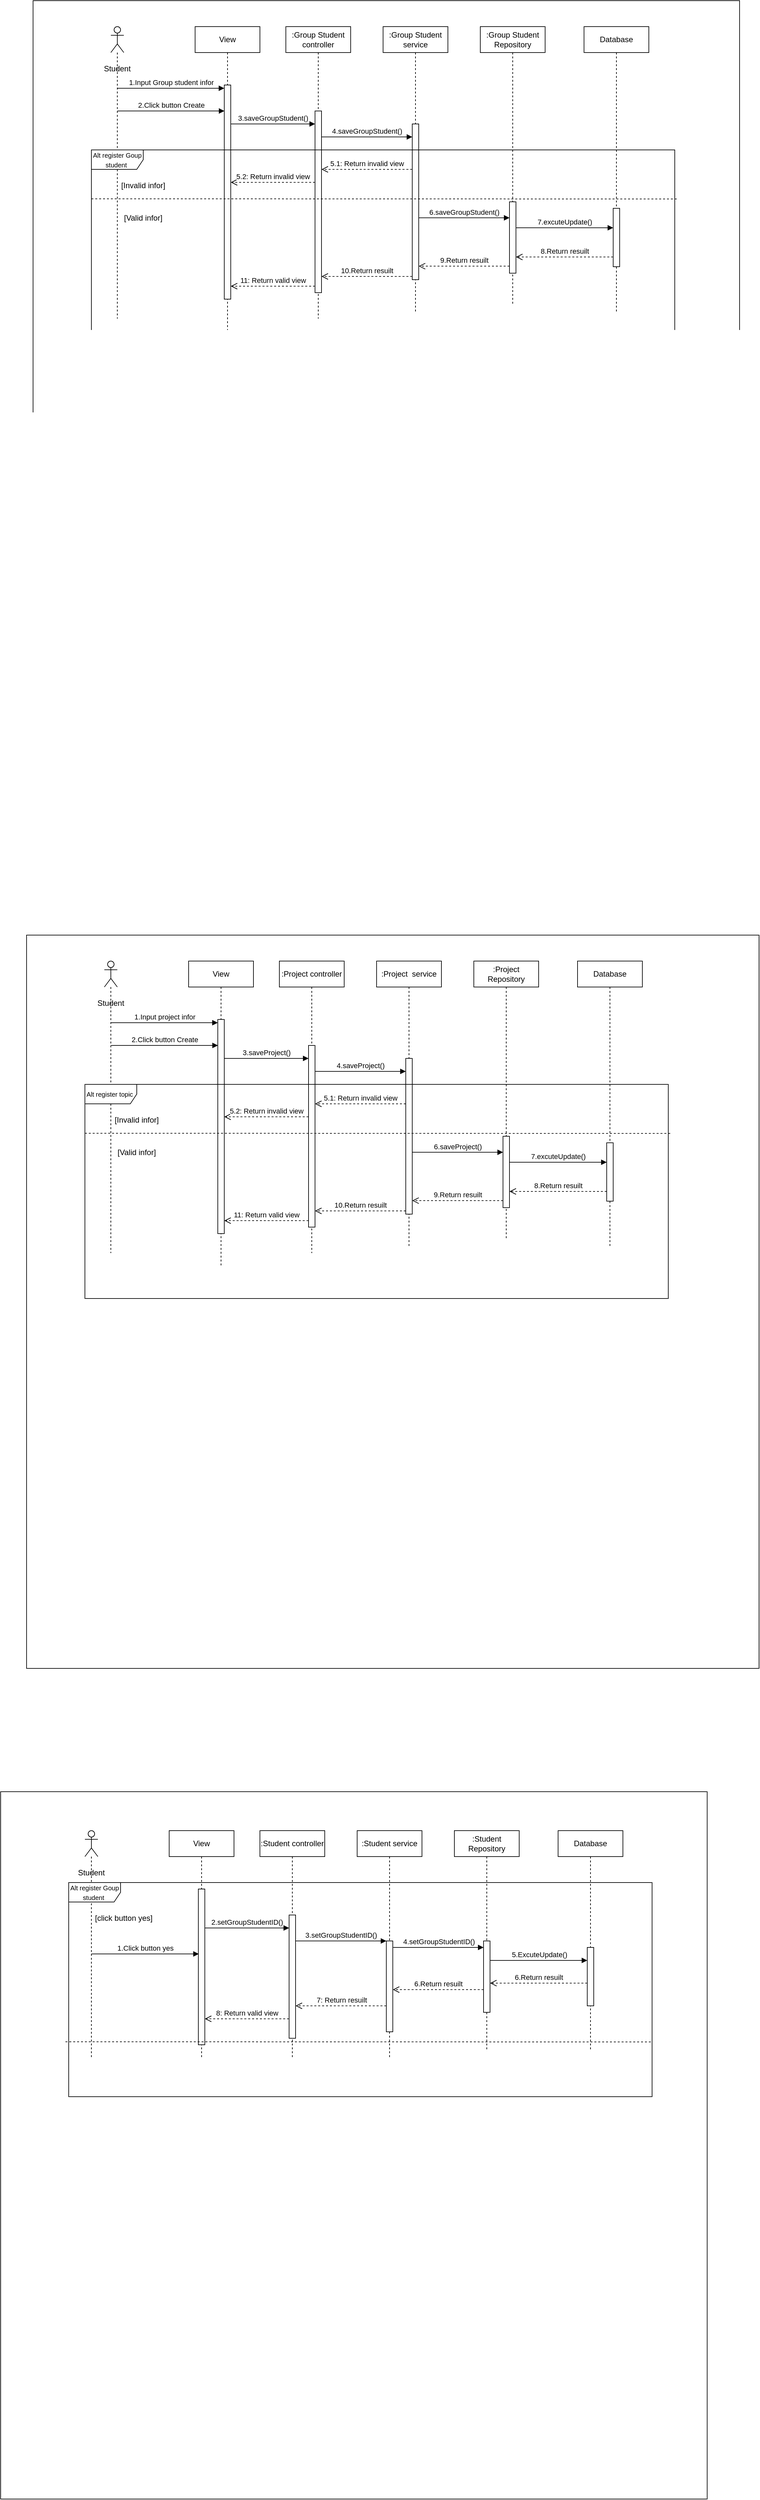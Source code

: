 <mxfile version="22.1.0" type="device">
  <diagram name="Page-1" id="2YBvvXClWsGukQMizWep">
    <mxGraphModel dx="794" dy="464" grid="1" gridSize="10" guides="1" tooltips="1" connect="1" arrows="1" fold="1" page="1" pageScale="1" pageWidth="850" pageHeight="1100" math="0" shadow="0">
      <root>
        <mxCell id="0" />
        <mxCell id="1" parent="0" />
        <mxCell id="Obuxjyc1HBuS5wtZss2o-2" value="" style="whiteSpace=wrap;html=1;aspect=fixed;" parent="1" vertex="1">
          <mxGeometry x="120" y="340" width="1090" height="1090" as="geometry" />
        </mxCell>
        <mxCell id="Obuxjyc1HBuS5wtZss2o-11" value="View" style="shape=umlLifeline;perimeter=lifelinePerimeter;whiteSpace=wrap;html=1;container=1;dropTarget=0;collapsible=0;recursiveResize=0;outlineConnect=0;portConstraint=eastwest;newEdgeStyle={&quot;curved&quot;:0,&quot;rounded&quot;:0};" parent="1" vertex="1">
          <mxGeometry x="370" y="380" width="100" height="470" as="geometry" />
        </mxCell>
        <mxCell id="Obuxjyc1HBuS5wtZss2o-8" value="" style="shape=umlLifeline;perimeter=lifelinePerimeter;whiteSpace=wrap;html=1;container=1;dropTarget=0;collapsible=0;recursiveResize=0;outlineConnect=0;portConstraint=eastwest;newEdgeStyle={&quot;curved&quot;:0,&quot;rounded&quot;:0};participant=umlActor;size=40;" parent="1" vertex="1">
          <mxGeometry x="240" y="380" width="20" height="450" as="geometry" />
        </mxCell>
        <mxCell id="Obuxjyc1HBuS5wtZss2o-9" value="" style="html=1;points=[[0,0,0,0,5],[0,1,0,0,-5],[1,0,0,0,5],[1,1,0,0,-5]];perimeter=orthogonalPerimeter;outlineConnect=0;targetShapes=umlLifeline;portConstraint=eastwest;newEdgeStyle={&quot;curved&quot;:0,&quot;rounded&quot;:0};" parent="1" vertex="1">
          <mxGeometry x="415" y="470" width="10" height="330" as="geometry" />
        </mxCell>
        <mxCell id="Obuxjyc1HBuS5wtZss2o-10" value="1.Input Group student infor" style="html=1;verticalAlign=bottom;startArrow=none;endArrow=block;startSize=8;curved=0;rounded=0;entryX=0;entryY=0;entryDx=0;entryDy=5;startFill=0;" parent="1" source="Obuxjyc1HBuS5wtZss2o-8" target="Obuxjyc1HBuS5wtZss2o-9" edge="1">
          <mxGeometry relative="1" as="geometry">
            <mxPoint x="270" y="525" as="sourcePoint" />
          </mxGeometry>
        </mxCell>
        <mxCell id="Obuxjyc1HBuS5wtZss2o-13" value=":Group Student controller" style="shape=umlLifeline;perimeter=lifelinePerimeter;whiteSpace=wrap;html=1;container=1;dropTarget=0;collapsible=0;recursiveResize=0;outlineConnect=0;portConstraint=eastwest;newEdgeStyle={&quot;curved&quot;:0,&quot;rounded&quot;:0};" parent="1" vertex="1">
          <mxGeometry x="510" y="380" width="100" height="450" as="geometry" />
        </mxCell>
        <mxCell id="Obuxjyc1HBuS5wtZss2o-14" value="2.Click button Create" style="html=1;verticalAlign=bottom;startArrow=none;endArrow=block;startSize=8;curved=0;rounded=0;entryX=0;entryY=0;entryDx=0;entryDy=5;startFill=0;" parent="1" edge="1">
          <mxGeometry relative="1" as="geometry">
            <mxPoint x="250.19" y="510" as="sourcePoint" />
            <mxPoint x="415.19" y="510" as="targetPoint" />
          </mxGeometry>
        </mxCell>
        <mxCell id="Obuxjyc1HBuS5wtZss2o-17" value="" style="html=1;points=[[0,0,0,0,5],[0,1,0,0,-5],[1,0,0,0,5],[1,1,0,0,-5]];perimeter=orthogonalPerimeter;outlineConnect=0;targetShapes=umlLifeline;portConstraint=eastwest;newEdgeStyle={&quot;curved&quot;:0,&quot;rounded&quot;:0};" parent="1" vertex="1">
          <mxGeometry x="555" y="510" width="10" height="280" as="geometry" />
        </mxCell>
        <mxCell id="Obuxjyc1HBuS5wtZss2o-18" value="3.saveGroupStudent()" style="html=1;verticalAlign=bottom;startArrow=none;endArrow=block;startSize=8;curved=0;rounded=0;startFill=0;" parent="1" source="Obuxjyc1HBuS5wtZss2o-9" target="Obuxjyc1HBuS5wtZss2o-17" edge="1">
          <mxGeometry relative="1" as="geometry">
            <mxPoint x="400" y="549" as="sourcePoint" />
            <mxPoint x="565" y="549" as="targetPoint" />
            <Array as="points">
              <mxPoint x="500" y="530" />
            </Array>
          </mxGeometry>
        </mxCell>
        <mxCell id="Obuxjyc1HBuS5wtZss2o-21" value=":Group Student service" style="shape=umlLifeline;perimeter=lifelinePerimeter;whiteSpace=wrap;html=1;container=1;dropTarget=0;collapsible=0;recursiveResize=0;outlineConnect=0;portConstraint=eastwest;newEdgeStyle={&quot;curved&quot;:0,&quot;rounded&quot;:0};" parent="1" vertex="1">
          <mxGeometry x="660" y="380" width="100" height="440" as="geometry" />
        </mxCell>
        <mxCell id="Obuxjyc1HBuS5wtZss2o-22" value="" style="html=1;points=[[0,0,0,0,5],[0,1,0,0,-5],[1,0,0,0,5],[1,1,0,0,-5]];perimeter=orthogonalPerimeter;outlineConnect=0;targetShapes=umlLifeline;portConstraint=eastwest;newEdgeStyle={&quot;curved&quot;:0,&quot;rounded&quot;:0};" parent="1" vertex="1">
          <mxGeometry x="705" y="530" width="10" height="240" as="geometry" />
        </mxCell>
        <mxCell id="Obuxjyc1HBuS5wtZss2o-23" value="4.saveGroupStudent()" style="html=1;verticalAlign=bottom;startArrow=none;endArrow=block;startSize=8;curved=0;rounded=0;startFill=0;" parent="1" edge="1">
          <mxGeometry relative="1" as="geometry">
            <mxPoint x="565" y="550" as="sourcePoint" />
            <mxPoint x="705" y="550" as="targetPoint" />
            <Array as="points">
              <mxPoint x="655" y="550" />
            </Array>
          </mxGeometry>
        </mxCell>
        <mxCell id="Obuxjyc1HBuS5wtZss2o-24" value="&lt;font size=&quot;1&quot;&gt;Alt register Goup student&lt;/font&gt;&amp;nbsp;" style="shape=umlFrame;whiteSpace=wrap;html=1;pointerEvents=0;width=80;height=30;" parent="1" vertex="1">
          <mxGeometry x="210" y="570" width="900" height="330" as="geometry" />
        </mxCell>
        <mxCell id="Obuxjyc1HBuS5wtZss2o-25" value=":Group Student Repository" style="shape=umlLifeline;perimeter=lifelinePerimeter;whiteSpace=wrap;html=1;container=1;dropTarget=0;collapsible=0;recursiveResize=0;outlineConnect=0;portConstraint=eastwest;newEdgeStyle={&quot;curved&quot;:0,&quot;rounded&quot;:0};" parent="1" vertex="1">
          <mxGeometry x="810" y="380" width="100" height="430" as="geometry" />
        </mxCell>
        <mxCell id="Obuxjyc1HBuS5wtZss2o-26" value="Database" style="shape=umlLifeline;perimeter=lifelinePerimeter;whiteSpace=wrap;html=1;container=1;dropTarget=0;collapsible=0;recursiveResize=0;outlineConnect=0;portConstraint=eastwest;newEdgeStyle={&quot;curved&quot;:0,&quot;rounded&quot;:0};" parent="1" vertex="1">
          <mxGeometry x="970" y="380" width="100" height="440" as="geometry" />
        </mxCell>
        <mxCell id="Obuxjyc1HBuS5wtZss2o-27" value="" style="endArrow=none;dashed=1;html=1;rounded=0;entryX=1.004;entryY=0.502;entryDx=0;entryDy=0;entryPerimeter=0;exitX=0;exitY=0.501;exitDx=0;exitDy=0;exitPerimeter=0;" parent="1" edge="1">
          <mxGeometry width="50" height="50" relative="1" as="geometry">
            <mxPoint x="210" y="645.33" as="sourcePoint" />
            <mxPoint x="1113.6" y="645.66" as="targetPoint" />
          </mxGeometry>
        </mxCell>
        <mxCell id="Obuxjyc1HBuS5wtZss2o-28" value="[Invalid infor]" style="text;html=1;strokeColor=none;fillColor=none;align=center;verticalAlign=middle;whiteSpace=wrap;rounded=0;" parent="1" vertex="1">
          <mxGeometry x="250" y="610" width="80" height="30" as="geometry" />
        </mxCell>
        <mxCell id="Obuxjyc1HBuS5wtZss2o-31" value="5.1: Return invalid view" style="html=1;verticalAlign=bottom;endArrow=open;dashed=1;endSize=8;curved=0;rounded=0;" parent="1" edge="1">
          <mxGeometry relative="1" as="geometry">
            <mxPoint x="705" y="600" as="sourcePoint" />
            <mxPoint x="565" y="600" as="targetPoint" />
          </mxGeometry>
        </mxCell>
        <mxCell id="Obuxjyc1HBuS5wtZss2o-32" value="5.2: Return invalid view" style="html=1;verticalAlign=bottom;endArrow=open;dashed=1;endSize=8;curved=0;rounded=0;" parent="1" source="Obuxjyc1HBuS5wtZss2o-17" target="Obuxjyc1HBuS5wtZss2o-9" edge="1">
          <mxGeometry relative="1" as="geometry">
            <mxPoint x="555" y="620" as="sourcePoint" />
            <mxPoint x="425" y="620" as="targetPoint" />
            <Array as="points">
              <mxPoint x="490" y="620" />
            </Array>
          </mxGeometry>
        </mxCell>
        <mxCell id="Obuxjyc1HBuS5wtZss2o-33" value="[Valid infor]" style="text;html=1;strokeColor=none;fillColor=none;align=center;verticalAlign=middle;whiteSpace=wrap;rounded=0;" parent="1" vertex="1">
          <mxGeometry x="250" y="660" width="80" height="30" as="geometry" />
        </mxCell>
        <mxCell id="Obuxjyc1HBuS5wtZss2o-36" value="" style="html=1;points=[[0,0,0,0,5],[0,1,0,0,-5],[1,0,0,0,5],[1,1,0,0,-5]];perimeter=orthogonalPerimeter;outlineConnect=0;targetShapes=umlLifeline;portConstraint=eastwest;newEdgeStyle={&quot;curved&quot;:0,&quot;rounded&quot;:0};" parent="1" vertex="1">
          <mxGeometry x="855" y="650" width="10" height="110" as="geometry" />
        </mxCell>
        <mxCell id="Obuxjyc1HBuS5wtZss2o-37" value="6.saveGroupStudent()" style="html=1;verticalAlign=bottom;startArrow=none;endArrow=block;startSize=8;curved=0;rounded=0;startFill=0;" parent="1" source="Obuxjyc1HBuS5wtZss2o-22" target="Obuxjyc1HBuS5wtZss2o-36" edge="1">
          <mxGeometry relative="1" as="geometry">
            <mxPoint x="700" y="674.66" as="sourcePoint" />
            <mxPoint x="840" y="674.66" as="targetPoint" />
            <Array as="points">
              <mxPoint x="790" y="674.66" />
            </Array>
          </mxGeometry>
        </mxCell>
        <mxCell id="Obuxjyc1HBuS5wtZss2o-38" value="" style="html=1;points=[[0,0,0,0,5],[0,1,0,0,-5],[1,0,0,0,5],[1,1,0,0,-5]];perimeter=orthogonalPerimeter;outlineConnect=0;targetShapes=umlLifeline;portConstraint=eastwest;newEdgeStyle={&quot;curved&quot;:0,&quot;rounded&quot;:0};" parent="1" vertex="1">
          <mxGeometry x="1015" y="660" width="10" height="90" as="geometry" />
        </mxCell>
        <mxCell id="Obuxjyc1HBuS5wtZss2o-39" value="7.excuteUpdate()" style="html=1;verticalAlign=bottom;startArrow=none;endArrow=block;startSize=8;curved=0;rounded=0;startFill=0;" parent="1" source="Obuxjyc1HBuS5wtZss2o-36" target="Obuxjyc1HBuS5wtZss2o-38" edge="1">
          <mxGeometry relative="1" as="geometry">
            <mxPoint x="875" y="690.34" as="sourcePoint" />
            <mxPoint x="1015" y="690.34" as="targetPoint" />
            <Array as="points">
              <mxPoint x="950" y="690" />
            </Array>
          </mxGeometry>
        </mxCell>
        <mxCell id="Obuxjyc1HBuS5wtZss2o-40" value="8.Return resuilt" style="html=1;verticalAlign=bottom;endArrow=open;dashed=1;endSize=8;curved=0;rounded=0;" parent="1" edge="1">
          <mxGeometry relative="1" as="geometry">
            <mxPoint x="1015" y="735" as="sourcePoint" />
            <mxPoint x="865" y="735" as="targetPoint" />
          </mxGeometry>
        </mxCell>
        <mxCell id="Obuxjyc1HBuS5wtZss2o-41" value="9.Return resuilt" style="html=1;verticalAlign=bottom;endArrow=open;dashed=1;endSize=8;curved=0;rounded=0;" parent="1" edge="1">
          <mxGeometry relative="1" as="geometry">
            <mxPoint x="855" y="749.17" as="sourcePoint" />
            <mxPoint x="715" y="749.17" as="targetPoint" />
          </mxGeometry>
        </mxCell>
        <mxCell id="Obuxjyc1HBuS5wtZss2o-42" value="10.Return resuilt" style="html=1;verticalAlign=bottom;endArrow=open;dashed=1;endSize=8;curved=0;rounded=0;exitX=0;exitY=1;exitDx=0;exitDy=-5;exitPerimeter=0;" parent="1" source="Obuxjyc1HBuS5wtZss2o-22" target="Obuxjyc1HBuS5wtZss2o-17" edge="1">
          <mxGeometry relative="1" as="geometry">
            <mxPoint x="700" y="764.66" as="sourcePoint" />
            <mxPoint x="560" y="764.66" as="targetPoint" />
          </mxGeometry>
        </mxCell>
        <mxCell id="Obuxjyc1HBuS5wtZss2o-43" value="11: Return valid view" style="html=1;verticalAlign=bottom;endArrow=open;dashed=1;endSize=8;curved=0;rounded=0;" parent="1" source="Obuxjyc1HBuS5wtZss2o-17" target="Obuxjyc1HBuS5wtZss2o-9" edge="1">
          <mxGeometry relative="1" as="geometry">
            <mxPoint x="555" y="780" as="sourcePoint" />
            <mxPoint x="425" y="780" as="targetPoint" />
            <Array as="points">
              <mxPoint x="490" y="780" />
            </Array>
          </mxGeometry>
        </mxCell>
        <mxCell id="Obuxjyc1HBuS5wtZss2o-44" value="Student" style="text;html=1;strokeColor=none;fillColor=none;align=center;verticalAlign=middle;whiteSpace=wrap;rounded=0;" parent="1" vertex="1">
          <mxGeometry x="220" y="430" width="60" height="30" as="geometry" />
        </mxCell>
        <mxCell id="Obuxjyc1HBuS5wtZss2o-45" value="" style="whiteSpace=wrap;html=1;aspect=fixed;" parent="1" vertex="1">
          <mxGeometry x="110" y="1780" width="1130" height="1130" as="geometry" />
        </mxCell>
        <mxCell id="Obuxjyc1HBuS5wtZss2o-46" value="View" style="shape=umlLifeline;perimeter=lifelinePerimeter;whiteSpace=wrap;html=1;container=1;dropTarget=0;collapsible=0;recursiveResize=0;outlineConnect=0;portConstraint=eastwest;newEdgeStyle={&quot;curved&quot;:0,&quot;rounded&quot;:0};" parent="1" vertex="1">
          <mxGeometry x="360" y="1820" width="100" height="470" as="geometry" />
        </mxCell>
        <mxCell id="Obuxjyc1HBuS5wtZss2o-47" value="" style="shape=umlLifeline;perimeter=lifelinePerimeter;whiteSpace=wrap;html=1;container=1;dropTarget=0;collapsible=0;recursiveResize=0;outlineConnect=0;portConstraint=eastwest;newEdgeStyle={&quot;curved&quot;:0,&quot;rounded&quot;:0};participant=umlActor;size=40;" parent="1" vertex="1">
          <mxGeometry x="230" y="1820" width="20" height="450" as="geometry" />
        </mxCell>
        <mxCell id="Obuxjyc1HBuS5wtZss2o-48" value="" style="html=1;points=[[0,0,0,0,5],[0,1,0,0,-5],[1,0,0,0,5],[1,1,0,0,-5]];perimeter=orthogonalPerimeter;outlineConnect=0;targetShapes=umlLifeline;portConstraint=eastwest;newEdgeStyle={&quot;curved&quot;:0,&quot;rounded&quot;:0};" parent="1" vertex="1">
          <mxGeometry x="405" y="1910" width="10" height="330" as="geometry" />
        </mxCell>
        <mxCell id="Obuxjyc1HBuS5wtZss2o-49" value="1.Input project infor" style="html=1;verticalAlign=bottom;startArrow=none;endArrow=block;startSize=8;curved=0;rounded=0;entryX=0;entryY=0;entryDx=0;entryDy=5;startFill=0;" parent="1" source="Obuxjyc1HBuS5wtZss2o-47" target="Obuxjyc1HBuS5wtZss2o-48" edge="1">
          <mxGeometry relative="1" as="geometry">
            <mxPoint x="260" y="1965" as="sourcePoint" />
          </mxGeometry>
        </mxCell>
        <mxCell id="Obuxjyc1HBuS5wtZss2o-50" value=":Project controller" style="shape=umlLifeline;perimeter=lifelinePerimeter;whiteSpace=wrap;html=1;container=1;dropTarget=0;collapsible=0;recursiveResize=0;outlineConnect=0;portConstraint=eastwest;newEdgeStyle={&quot;curved&quot;:0,&quot;rounded&quot;:0};" parent="1" vertex="1">
          <mxGeometry x="500" y="1820" width="100" height="450" as="geometry" />
        </mxCell>
        <mxCell id="Obuxjyc1HBuS5wtZss2o-51" value="2.Click button Create" style="html=1;verticalAlign=bottom;startArrow=none;endArrow=block;startSize=8;curved=0;rounded=0;entryX=0;entryY=0;entryDx=0;entryDy=5;startFill=0;" parent="1" edge="1">
          <mxGeometry relative="1" as="geometry">
            <mxPoint x="240.19" y="1950" as="sourcePoint" />
            <mxPoint x="405.19" y="1950" as="targetPoint" />
          </mxGeometry>
        </mxCell>
        <mxCell id="Obuxjyc1HBuS5wtZss2o-52" value="" style="html=1;points=[[0,0,0,0,5],[0,1,0,0,-5],[1,0,0,0,5],[1,1,0,0,-5]];perimeter=orthogonalPerimeter;outlineConnect=0;targetShapes=umlLifeline;portConstraint=eastwest;newEdgeStyle={&quot;curved&quot;:0,&quot;rounded&quot;:0};" parent="1" vertex="1">
          <mxGeometry x="545" y="1950" width="10" height="280" as="geometry" />
        </mxCell>
        <mxCell id="Obuxjyc1HBuS5wtZss2o-53" value="3.saveProject()" style="html=1;verticalAlign=bottom;startArrow=none;endArrow=block;startSize=8;curved=0;rounded=0;startFill=0;" parent="1" source="Obuxjyc1HBuS5wtZss2o-48" target="Obuxjyc1HBuS5wtZss2o-52" edge="1">
          <mxGeometry relative="1" as="geometry">
            <mxPoint x="390" y="1989" as="sourcePoint" />
            <mxPoint x="555" y="1989" as="targetPoint" />
            <Array as="points">
              <mxPoint x="490" y="1970" />
            </Array>
          </mxGeometry>
        </mxCell>
        <mxCell id="Obuxjyc1HBuS5wtZss2o-54" value=":Project&amp;nbsp; service" style="shape=umlLifeline;perimeter=lifelinePerimeter;whiteSpace=wrap;html=1;container=1;dropTarget=0;collapsible=0;recursiveResize=0;outlineConnect=0;portConstraint=eastwest;newEdgeStyle={&quot;curved&quot;:0,&quot;rounded&quot;:0};" parent="1" vertex="1">
          <mxGeometry x="650" y="1820" width="100" height="440" as="geometry" />
        </mxCell>
        <mxCell id="Obuxjyc1HBuS5wtZss2o-55" value="" style="html=1;points=[[0,0,0,0,5],[0,1,0,0,-5],[1,0,0,0,5],[1,1,0,0,-5]];perimeter=orthogonalPerimeter;outlineConnect=0;targetShapes=umlLifeline;portConstraint=eastwest;newEdgeStyle={&quot;curved&quot;:0,&quot;rounded&quot;:0};" parent="1" vertex="1">
          <mxGeometry x="695" y="1970" width="10" height="240" as="geometry" />
        </mxCell>
        <mxCell id="Obuxjyc1HBuS5wtZss2o-56" value="4.saveProject()" style="html=1;verticalAlign=bottom;startArrow=none;endArrow=block;startSize=8;curved=0;rounded=0;startFill=0;" parent="1" edge="1">
          <mxGeometry relative="1" as="geometry">
            <mxPoint x="555" y="1990" as="sourcePoint" />
            <mxPoint x="695" y="1990" as="targetPoint" />
            <Array as="points">
              <mxPoint x="645" y="1990" />
            </Array>
          </mxGeometry>
        </mxCell>
        <mxCell id="Obuxjyc1HBuS5wtZss2o-57" value="&lt;font size=&quot;1&quot;&gt;Alt register topic&lt;/font&gt;&amp;nbsp;" style="shape=umlFrame;whiteSpace=wrap;html=1;pointerEvents=0;width=80;height=30;" parent="1" vertex="1">
          <mxGeometry x="200" y="2010" width="900" height="330" as="geometry" />
        </mxCell>
        <mxCell id="Obuxjyc1HBuS5wtZss2o-58" value=":Project Repository" style="shape=umlLifeline;perimeter=lifelinePerimeter;whiteSpace=wrap;html=1;container=1;dropTarget=0;collapsible=0;recursiveResize=0;outlineConnect=0;portConstraint=eastwest;newEdgeStyle={&quot;curved&quot;:0,&quot;rounded&quot;:0};" parent="1" vertex="1">
          <mxGeometry x="800" y="1820" width="100" height="430" as="geometry" />
        </mxCell>
        <mxCell id="Obuxjyc1HBuS5wtZss2o-59" value="Database" style="shape=umlLifeline;perimeter=lifelinePerimeter;whiteSpace=wrap;html=1;container=1;dropTarget=0;collapsible=0;recursiveResize=0;outlineConnect=0;portConstraint=eastwest;newEdgeStyle={&quot;curved&quot;:0,&quot;rounded&quot;:0};" parent="1" vertex="1">
          <mxGeometry x="960" y="1820" width="100" height="440" as="geometry" />
        </mxCell>
        <mxCell id="Obuxjyc1HBuS5wtZss2o-60" value="" style="endArrow=none;dashed=1;html=1;rounded=0;entryX=1.004;entryY=0.502;entryDx=0;entryDy=0;entryPerimeter=0;exitX=0;exitY=0.501;exitDx=0;exitDy=0;exitPerimeter=0;" parent="1" edge="1">
          <mxGeometry width="50" height="50" relative="1" as="geometry">
            <mxPoint x="200" y="2085.33" as="sourcePoint" />
            <mxPoint x="1103.6" y="2085.66" as="targetPoint" />
          </mxGeometry>
        </mxCell>
        <mxCell id="Obuxjyc1HBuS5wtZss2o-61" value="[Invalid infor]" style="text;html=1;strokeColor=none;fillColor=none;align=center;verticalAlign=middle;whiteSpace=wrap;rounded=0;" parent="1" vertex="1">
          <mxGeometry x="240" y="2050" width="80" height="30" as="geometry" />
        </mxCell>
        <mxCell id="Obuxjyc1HBuS5wtZss2o-62" value="5.1: Return invalid view" style="html=1;verticalAlign=bottom;endArrow=open;dashed=1;endSize=8;curved=0;rounded=0;" parent="1" edge="1">
          <mxGeometry relative="1" as="geometry">
            <mxPoint x="695" y="2040" as="sourcePoint" />
            <mxPoint x="555" y="2040" as="targetPoint" />
          </mxGeometry>
        </mxCell>
        <mxCell id="Obuxjyc1HBuS5wtZss2o-63" value="5.2: Return invalid view" style="html=1;verticalAlign=bottom;endArrow=open;dashed=1;endSize=8;curved=0;rounded=0;" parent="1" source="Obuxjyc1HBuS5wtZss2o-52" target="Obuxjyc1HBuS5wtZss2o-48" edge="1">
          <mxGeometry relative="1" as="geometry">
            <mxPoint x="545" y="2060" as="sourcePoint" />
            <mxPoint x="415" y="2060" as="targetPoint" />
            <Array as="points">
              <mxPoint x="480" y="2060" />
            </Array>
          </mxGeometry>
        </mxCell>
        <mxCell id="Obuxjyc1HBuS5wtZss2o-64" value="[Valid infor]" style="text;html=1;strokeColor=none;fillColor=none;align=center;verticalAlign=middle;whiteSpace=wrap;rounded=0;" parent="1" vertex="1">
          <mxGeometry x="240" y="2100" width="80" height="30" as="geometry" />
        </mxCell>
        <mxCell id="Obuxjyc1HBuS5wtZss2o-65" value="" style="html=1;points=[[0,0,0,0,5],[0,1,0,0,-5],[1,0,0,0,5],[1,1,0,0,-5]];perimeter=orthogonalPerimeter;outlineConnect=0;targetShapes=umlLifeline;portConstraint=eastwest;newEdgeStyle={&quot;curved&quot;:0,&quot;rounded&quot;:0};" parent="1" vertex="1">
          <mxGeometry x="845" y="2090" width="10" height="110" as="geometry" />
        </mxCell>
        <mxCell id="Obuxjyc1HBuS5wtZss2o-66" value="6.saveProject()" style="html=1;verticalAlign=bottom;startArrow=none;endArrow=block;startSize=8;curved=0;rounded=0;startFill=0;" parent="1" source="Obuxjyc1HBuS5wtZss2o-55" target="Obuxjyc1HBuS5wtZss2o-65" edge="1">
          <mxGeometry relative="1" as="geometry">
            <mxPoint x="690" y="2114.66" as="sourcePoint" />
            <mxPoint x="830" y="2114.66" as="targetPoint" />
            <Array as="points">
              <mxPoint x="780" y="2114.66" />
            </Array>
          </mxGeometry>
        </mxCell>
        <mxCell id="Obuxjyc1HBuS5wtZss2o-67" value="" style="html=1;points=[[0,0,0,0,5],[0,1,0,0,-5],[1,0,0,0,5],[1,1,0,0,-5]];perimeter=orthogonalPerimeter;outlineConnect=0;targetShapes=umlLifeline;portConstraint=eastwest;newEdgeStyle={&quot;curved&quot;:0,&quot;rounded&quot;:0};" parent="1" vertex="1">
          <mxGeometry x="1005" y="2100" width="10" height="90" as="geometry" />
        </mxCell>
        <mxCell id="Obuxjyc1HBuS5wtZss2o-68" value="7.excuteUpdate()" style="html=1;verticalAlign=bottom;startArrow=none;endArrow=block;startSize=8;curved=0;rounded=0;startFill=0;" parent="1" source="Obuxjyc1HBuS5wtZss2o-65" target="Obuxjyc1HBuS5wtZss2o-67" edge="1">
          <mxGeometry relative="1" as="geometry">
            <mxPoint x="865" y="2130.34" as="sourcePoint" />
            <mxPoint x="1005" y="2130.34" as="targetPoint" />
            <Array as="points">
              <mxPoint x="940" y="2130" />
            </Array>
          </mxGeometry>
        </mxCell>
        <mxCell id="Obuxjyc1HBuS5wtZss2o-69" value="8.Return resuilt" style="html=1;verticalAlign=bottom;endArrow=open;dashed=1;endSize=8;curved=0;rounded=0;" parent="1" edge="1">
          <mxGeometry relative="1" as="geometry">
            <mxPoint x="1005" y="2175" as="sourcePoint" />
            <mxPoint x="855" y="2175" as="targetPoint" />
          </mxGeometry>
        </mxCell>
        <mxCell id="Obuxjyc1HBuS5wtZss2o-70" value="9.Return resuilt" style="html=1;verticalAlign=bottom;endArrow=open;dashed=1;endSize=8;curved=0;rounded=0;" parent="1" edge="1">
          <mxGeometry relative="1" as="geometry">
            <mxPoint x="845" y="2189.17" as="sourcePoint" />
            <mxPoint x="705" y="2189.17" as="targetPoint" />
          </mxGeometry>
        </mxCell>
        <mxCell id="Obuxjyc1HBuS5wtZss2o-71" value="10.Return resuilt" style="html=1;verticalAlign=bottom;endArrow=open;dashed=1;endSize=8;curved=0;rounded=0;exitX=0;exitY=1;exitDx=0;exitDy=-5;exitPerimeter=0;" parent="1" source="Obuxjyc1HBuS5wtZss2o-55" target="Obuxjyc1HBuS5wtZss2o-52" edge="1">
          <mxGeometry relative="1" as="geometry">
            <mxPoint x="690" y="2204.66" as="sourcePoint" />
            <mxPoint x="550" y="2204.66" as="targetPoint" />
          </mxGeometry>
        </mxCell>
        <mxCell id="Obuxjyc1HBuS5wtZss2o-72" value="11: Return valid view" style="html=1;verticalAlign=bottom;endArrow=open;dashed=1;endSize=8;curved=0;rounded=0;" parent="1" source="Obuxjyc1HBuS5wtZss2o-52" target="Obuxjyc1HBuS5wtZss2o-48" edge="1">
          <mxGeometry relative="1" as="geometry">
            <mxPoint x="545" y="2220" as="sourcePoint" />
            <mxPoint x="415" y="2220" as="targetPoint" />
            <Array as="points">
              <mxPoint x="480" y="2220" />
            </Array>
          </mxGeometry>
        </mxCell>
        <mxCell id="Obuxjyc1HBuS5wtZss2o-73" value="Student" style="text;html=1;strokeColor=none;fillColor=none;align=center;verticalAlign=middle;whiteSpace=wrap;rounded=0;" parent="1" vertex="1">
          <mxGeometry x="210" y="1870" width="60" height="30" as="geometry" />
        </mxCell>
        <mxCell id="0_LsE8-xMEEQpSqu9TF8-1" value="" style="whiteSpace=wrap;html=1;aspect=fixed;" parent="1" vertex="1">
          <mxGeometry x="70" y="3100" width="1090" height="1090" as="geometry" />
        </mxCell>
        <mxCell id="0_LsE8-xMEEQpSqu9TF8-2" value="View" style="shape=umlLifeline;perimeter=lifelinePerimeter;whiteSpace=wrap;html=1;container=1;dropTarget=0;collapsible=0;recursiveResize=0;outlineConnect=0;portConstraint=eastwest;newEdgeStyle={&quot;curved&quot;:0,&quot;rounded&quot;:0};" parent="1" vertex="1">
          <mxGeometry x="330" y="3160" width="100" height="350" as="geometry" />
        </mxCell>
        <mxCell id="0_LsE8-xMEEQpSqu9TF8-3" value="" style="shape=umlLifeline;perimeter=lifelinePerimeter;whiteSpace=wrap;html=1;container=1;dropTarget=0;collapsible=0;recursiveResize=0;outlineConnect=0;portConstraint=eastwest;newEdgeStyle={&quot;curved&quot;:0,&quot;rounded&quot;:0};participant=umlActor;size=40;" parent="1" vertex="1">
          <mxGeometry x="200" y="3160" width="20" height="350" as="geometry" />
        </mxCell>
        <mxCell id="0_LsE8-xMEEQpSqu9TF8-4" value="" style="html=1;points=[[0,0,0,0,5],[0,1,0,0,-5],[1,0,0,0,5],[1,1,0,0,-5]];perimeter=orthogonalPerimeter;outlineConnect=0;targetShapes=umlLifeline;portConstraint=eastwest;newEdgeStyle={&quot;curved&quot;:0,&quot;rounded&quot;:0};" parent="1" vertex="1">
          <mxGeometry x="375" y="3250" width="10" height="240" as="geometry" />
        </mxCell>
        <mxCell id="0_LsE8-xMEEQpSqu9TF8-5" value="1.Click button yes" style="html=1;verticalAlign=bottom;startArrow=none;endArrow=block;startSize=8;curved=0;rounded=0;entryX=0;entryY=0;entryDx=0;entryDy=5;startFill=0;" parent="1" edge="1">
          <mxGeometry relative="1" as="geometry">
            <mxPoint x="210" y="3350" as="sourcePoint" />
            <mxPoint x="375.75" y="3350" as="targetPoint" />
          </mxGeometry>
        </mxCell>
        <mxCell id="0_LsE8-xMEEQpSqu9TF8-6" value=":Student controller" style="shape=umlLifeline;perimeter=lifelinePerimeter;whiteSpace=wrap;html=1;container=1;dropTarget=0;collapsible=0;recursiveResize=0;outlineConnect=0;portConstraint=eastwest;newEdgeStyle={&quot;curved&quot;:0,&quot;rounded&quot;:0};" parent="1" vertex="1">
          <mxGeometry x="470" y="3160" width="100" height="350" as="geometry" />
        </mxCell>
        <mxCell id="0_LsE8-xMEEQpSqu9TF8-8" value="" style="html=1;points=[[0,0,0,0,5],[0,1,0,0,-5],[1,0,0,0,5],[1,1,0,0,-5]];perimeter=orthogonalPerimeter;outlineConnect=0;targetShapes=umlLifeline;portConstraint=eastwest;newEdgeStyle={&quot;curved&quot;:0,&quot;rounded&quot;:0};" parent="1" vertex="1">
          <mxGeometry x="515" y="3290" width="10" height="190" as="geometry" />
        </mxCell>
        <mxCell id="0_LsE8-xMEEQpSqu9TF8-9" value="2.setGroupStudentID()" style="html=1;verticalAlign=bottom;startArrow=none;endArrow=block;startSize=8;curved=0;rounded=0;startFill=0;" parent="1" source="0_LsE8-xMEEQpSqu9TF8-4" target="0_LsE8-xMEEQpSqu9TF8-8" edge="1">
          <mxGeometry relative="1" as="geometry">
            <mxPoint x="360" y="3329" as="sourcePoint" />
            <mxPoint x="525" y="3329" as="targetPoint" />
            <Array as="points">
              <mxPoint x="460" y="3310" />
            </Array>
          </mxGeometry>
        </mxCell>
        <mxCell id="0_LsE8-xMEEQpSqu9TF8-10" value=":Student service" style="shape=umlLifeline;perimeter=lifelinePerimeter;whiteSpace=wrap;html=1;container=1;dropTarget=0;collapsible=0;recursiveResize=0;outlineConnect=0;portConstraint=eastwest;newEdgeStyle={&quot;curved&quot;:0,&quot;rounded&quot;:0};" parent="1" vertex="1">
          <mxGeometry x="620" y="3160" width="100" height="350" as="geometry" />
        </mxCell>
        <mxCell id="0_LsE8-xMEEQpSqu9TF8-11" value="" style="html=1;points=[[0,0,0,0,5],[0,1,0,0,-5],[1,0,0,0,5],[1,1,0,0,-5]];perimeter=orthogonalPerimeter;outlineConnect=0;targetShapes=umlLifeline;portConstraint=eastwest;newEdgeStyle={&quot;curved&quot;:0,&quot;rounded&quot;:0};" parent="0_LsE8-xMEEQpSqu9TF8-10" vertex="1">
          <mxGeometry x="45" y="170" width="10" height="140" as="geometry" />
        </mxCell>
        <mxCell id="0_LsE8-xMEEQpSqu9TF8-12" value="3.setGroupStudentID()" style="html=1;verticalAlign=bottom;startArrow=none;endArrow=block;startSize=8;curved=0;rounded=0;startFill=0;" parent="1" target="0_LsE8-xMEEQpSqu9TF8-11" edge="1">
          <mxGeometry relative="1" as="geometry">
            <mxPoint x="525" y="3330" as="sourcePoint" />
            <mxPoint x="670" y="3330" as="targetPoint" />
            <Array as="points">
              <mxPoint x="615" y="3330" />
            </Array>
          </mxGeometry>
        </mxCell>
        <mxCell id="0_LsE8-xMEEQpSqu9TF8-13" value="&lt;font size=&quot;1&quot;&gt;Alt register Goup student&lt;/font&gt;&amp;nbsp;" style="shape=umlFrame;whiteSpace=wrap;html=1;pointerEvents=0;width=80;height=30;" parent="1" vertex="1">
          <mxGeometry x="175" y="3240" width="900" height="330" as="geometry" />
        </mxCell>
        <mxCell id="0_LsE8-xMEEQpSqu9TF8-14" value=":Student Repository" style="shape=umlLifeline;perimeter=lifelinePerimeter;whiteSpace=wrap;html=1;container=1;dropTarget=0;collapsible=0;recursiveResize=0;outlineConnect=0;portConstraint=eastwest;newEdgeStyle={&quot;curved&quot;:0,&quot;rounded&quot;:0};" parent="1" vertex="1">
          <mxGeometry x="770" y="3160" width="100" height="340" as="geometry" />
        </mxCell>
        <mxCell id="0_LsE8-xMEEQpSqu9TF8-21" value="" style="html=1;points=[[0,0,0,0,5],[0,1,0,0,-5],[1,0,0,0,5],[1,1,0,0,-5]];perimeter=orthogonalPerimeter;outlineConnect=0;targetShapes=umlLifeline;portConstraint=eastwest;newEdgeStyle={&quot;curved&quot;:0,&quot;rounded&quot;:0};" parent="0_LsE8-xMEEQpSqu9TF8-14" vertex="1">
          <mxGeometry x="45" y="170" width="10" height="110" as="geometry" />
        </mxCell>
        <mxCell id="0_LsE8-xMEEQpSqu9TF8-15" value="Database" style="shape=umlLifeline;perimeter=lifelinePerimeter;whiteSpace=wrap;html=1;container=1;dropTarget=0;collapsible=0;recursiveResize=0;outlineConnect=0;portConstraint=eastwest;newEdgeStyle={&quot;curved&quot;:0,&quot;rounded&quot;:0};" parent="1" vertex="1">
          <mxGeometry x="930" y="3160" width="100" height="340" as="geometry" />
        </mxCell>
        <mxCell id="0_LsE8-xMEEQpSqu9TF8-23" value="" style="html=1;points=[[0,0,0,0,5],[0,1,0,0,-5],[1,0,0,0,5],[1,1,0,0,-5]];perimeter=orthogonalPerimeter;outlineConnect=0;targetShapes=umlLifeline;portConstraint=eastwest;newEdgeStyle={&quot;curved&quot;:0,&quot;rounded&quot;:0};" parent="0_LsE8-xMEEQpSqu9TF8-15" vertex="1">
          <mxGeometry x="45" y="180" width="10" height="90" as="geometry" />
        </mxCell>
        <mxCell id="0_LsE8-xMEEQpSqu9TF8-16" value="" style="endArrow=none;dashed=1;html=1;rounded=0;entryX=1.004;entryY=0.502;entryDx=0;entryDy=0;entryPerimeter=0;exitX=0;exitY=0.501;exitDx=0;exitDy=0;exitPerimeter=0;" parent="1" edge="1">
          <mxGeometry width="50" height="50" relative="1" as="geometry">
            <mxPoint x="170" y="3485.33" as="sourcePoint" />
            <mxPoint x="1073.6" y="3485.66" as="targetPoint" />
          </mxGeometry>
        </mxCell>
        <mxCell id="0_LsE8-xMEEQpSqu9TF8-17" value="[click button yes]" style="text;html=1;strokeColor=none;fillColor=none;align=center;verticalAlign=middle;whiteSpace=wrap;rounded=0;" parent="1" vertex="1">
          <mxGeometry x="210" y="3280" width="100" height="30" as="geometry" />
        </mxCell>
        <mxCell id="0_LsE8-xMEEQpSqu9TF8-18" value="7: Return resuilt" style="html=1;verticalAlign=bottom;endArrow=open;dashed=1;endSize=8;curved=0;rounded=0;" parent="1" source="0_LsE8-xMEEQpSqu9TF8-11" target="0_LsE8-xMEEQpSqu9TF8-8" edge="1">
          <mxGeometry x="-0.006" relative="1" as="geometry">
            <mxPoint x="665" y="3420" as="sourcePoint" />
            <mxPoint x="525" y="3420" as="targetPoint" />
            <Array as="points">
              <mxPoint x="620" y="3430" />
            </Array>
            <mxPoint as="offset" />
          </mxGeometry>
        </mxCell>
        <mxCell id="0_LsE8-xMEEQpSqu9TF8-19" value="8: Return valid view" style="html=1;verticalAlign=bottom;endArrow=open;dashed=1;endSize=8;curved=0;rounded=0;" parent="1" source="0_LsE8-xMEEQpSqu9TF8-8" target="0_LsE8-xMEEQpSqu9TF8-4" edge="1">
          <mxGeometry relative="1" as="geometry">
            <mxPoint x="510" y="3450" as="sourcePoint" />
            <mxPoint x="380" y="3450" as="targetPoint" />
            <Array as="points">
              <mxPoint x="445" y="3450" />
            </Array>
          </mxGeometry>
        </mxCell>
        <mxCell id="0_LsE8-xMEEQpSqu9TF8-25" value="6.Return resuilt" style="html=1;verticalAlign=bottom;endArrow=open;dashed=1;endSize=8;curved=0;rounded=0;" parent="1" edge="1">
          <mxGeometry relative="1" as="geometry">
            <mxPoint x="975" y="3395" as="sourcePoint" />
            <mxPoint x="825" y="3395" as="targetPoint" />
          </mxGeometry>
        </mxCell>
        <mxCell id="0_LsE8-xMEEQpSqu9TF8-29" value="Student" style="text;html=1;strokeColor=none;fillColor=none;align=center;verticalAlign=middle;whiteSpace=wrap;rounded=0;" parent="1" vertex="1">
          <mxGeometry x="180" y="3210" width="60" height="30" as="geometry" />
        </mxCell>
        <mxCell id="0_LsE8-xMEEQpSqu9TF8-31" value="4.setGroupStudentID()" style="html=1;verticalAlign=bottom;startArrow=none;endArrow=block;startSize=8;curved=0;rounded=0;startFill=0;" parent="1" target="0_LsE8-xMEEQpSqu9TF8-21" edge="1">
          <mxGeometry x="0.006" relative="1" as="geometry">
            <mxPoint x="675" y="3340" as="sourcePoint" />
            <mxPoint x="819.5" y="3340" as="targetPoint" />
            <Array as="points">
              <mxPoint x="755" y="3340" />
            </Array>
            <mxPoint as="offset" />
          </mxGeometry>
        </mxCell>
        <mxCell id="0_LsE8-xMEEQpSqu9TF8-34" value="5.ExcuteUpdate()" style="html=1;verticalAlign=bottom;startArrow=none;endArrow=block;startSize=8;curved=0;rounded=0;startFill=0;" parent="1" source="0_LsE8-xMEEQpSqu9TF8-21" target="0_LsE8-xMEEQpSqu9TF8-23" edge="1">
          <mxGeometry x="0.006" relative="1" as="geometry">
            <mxPoint x="830" y="3360" as="sourcePoint" />
            <mxPoint x="970" y="3360" as="targetPoint" />
            <Array as="points">
              <mxPoint x="910" y="3360" />
            </Array>
            <mxPoint as="offset" />
          </mxGeometry>
        </mxCell>
        <mxCell id="0_LsE8-xMEEQpSqu9TF8-35" value="6.Return resuilt" style="html=1;verticalAlign=bottom;endArrow=open;dashed=1;endSize=8;curved=0;rounded=0;" parent="1" source="0_LsE8-xMEEQpSqu9TF8-21" edge="1">
          <mxGeometry x="0.006" relative="1" as="geometry">
            <mxPoint x="815" y="3405" as="sourcePoint" />
            <mxPoint x="675" y="3405" as="targetPoint" />
            <mxPoint as="offset" />
          </mxGeometry>
        </mxCell>
      </root>
    </mxGraphModel>
  </diagram>
</mxfile>

